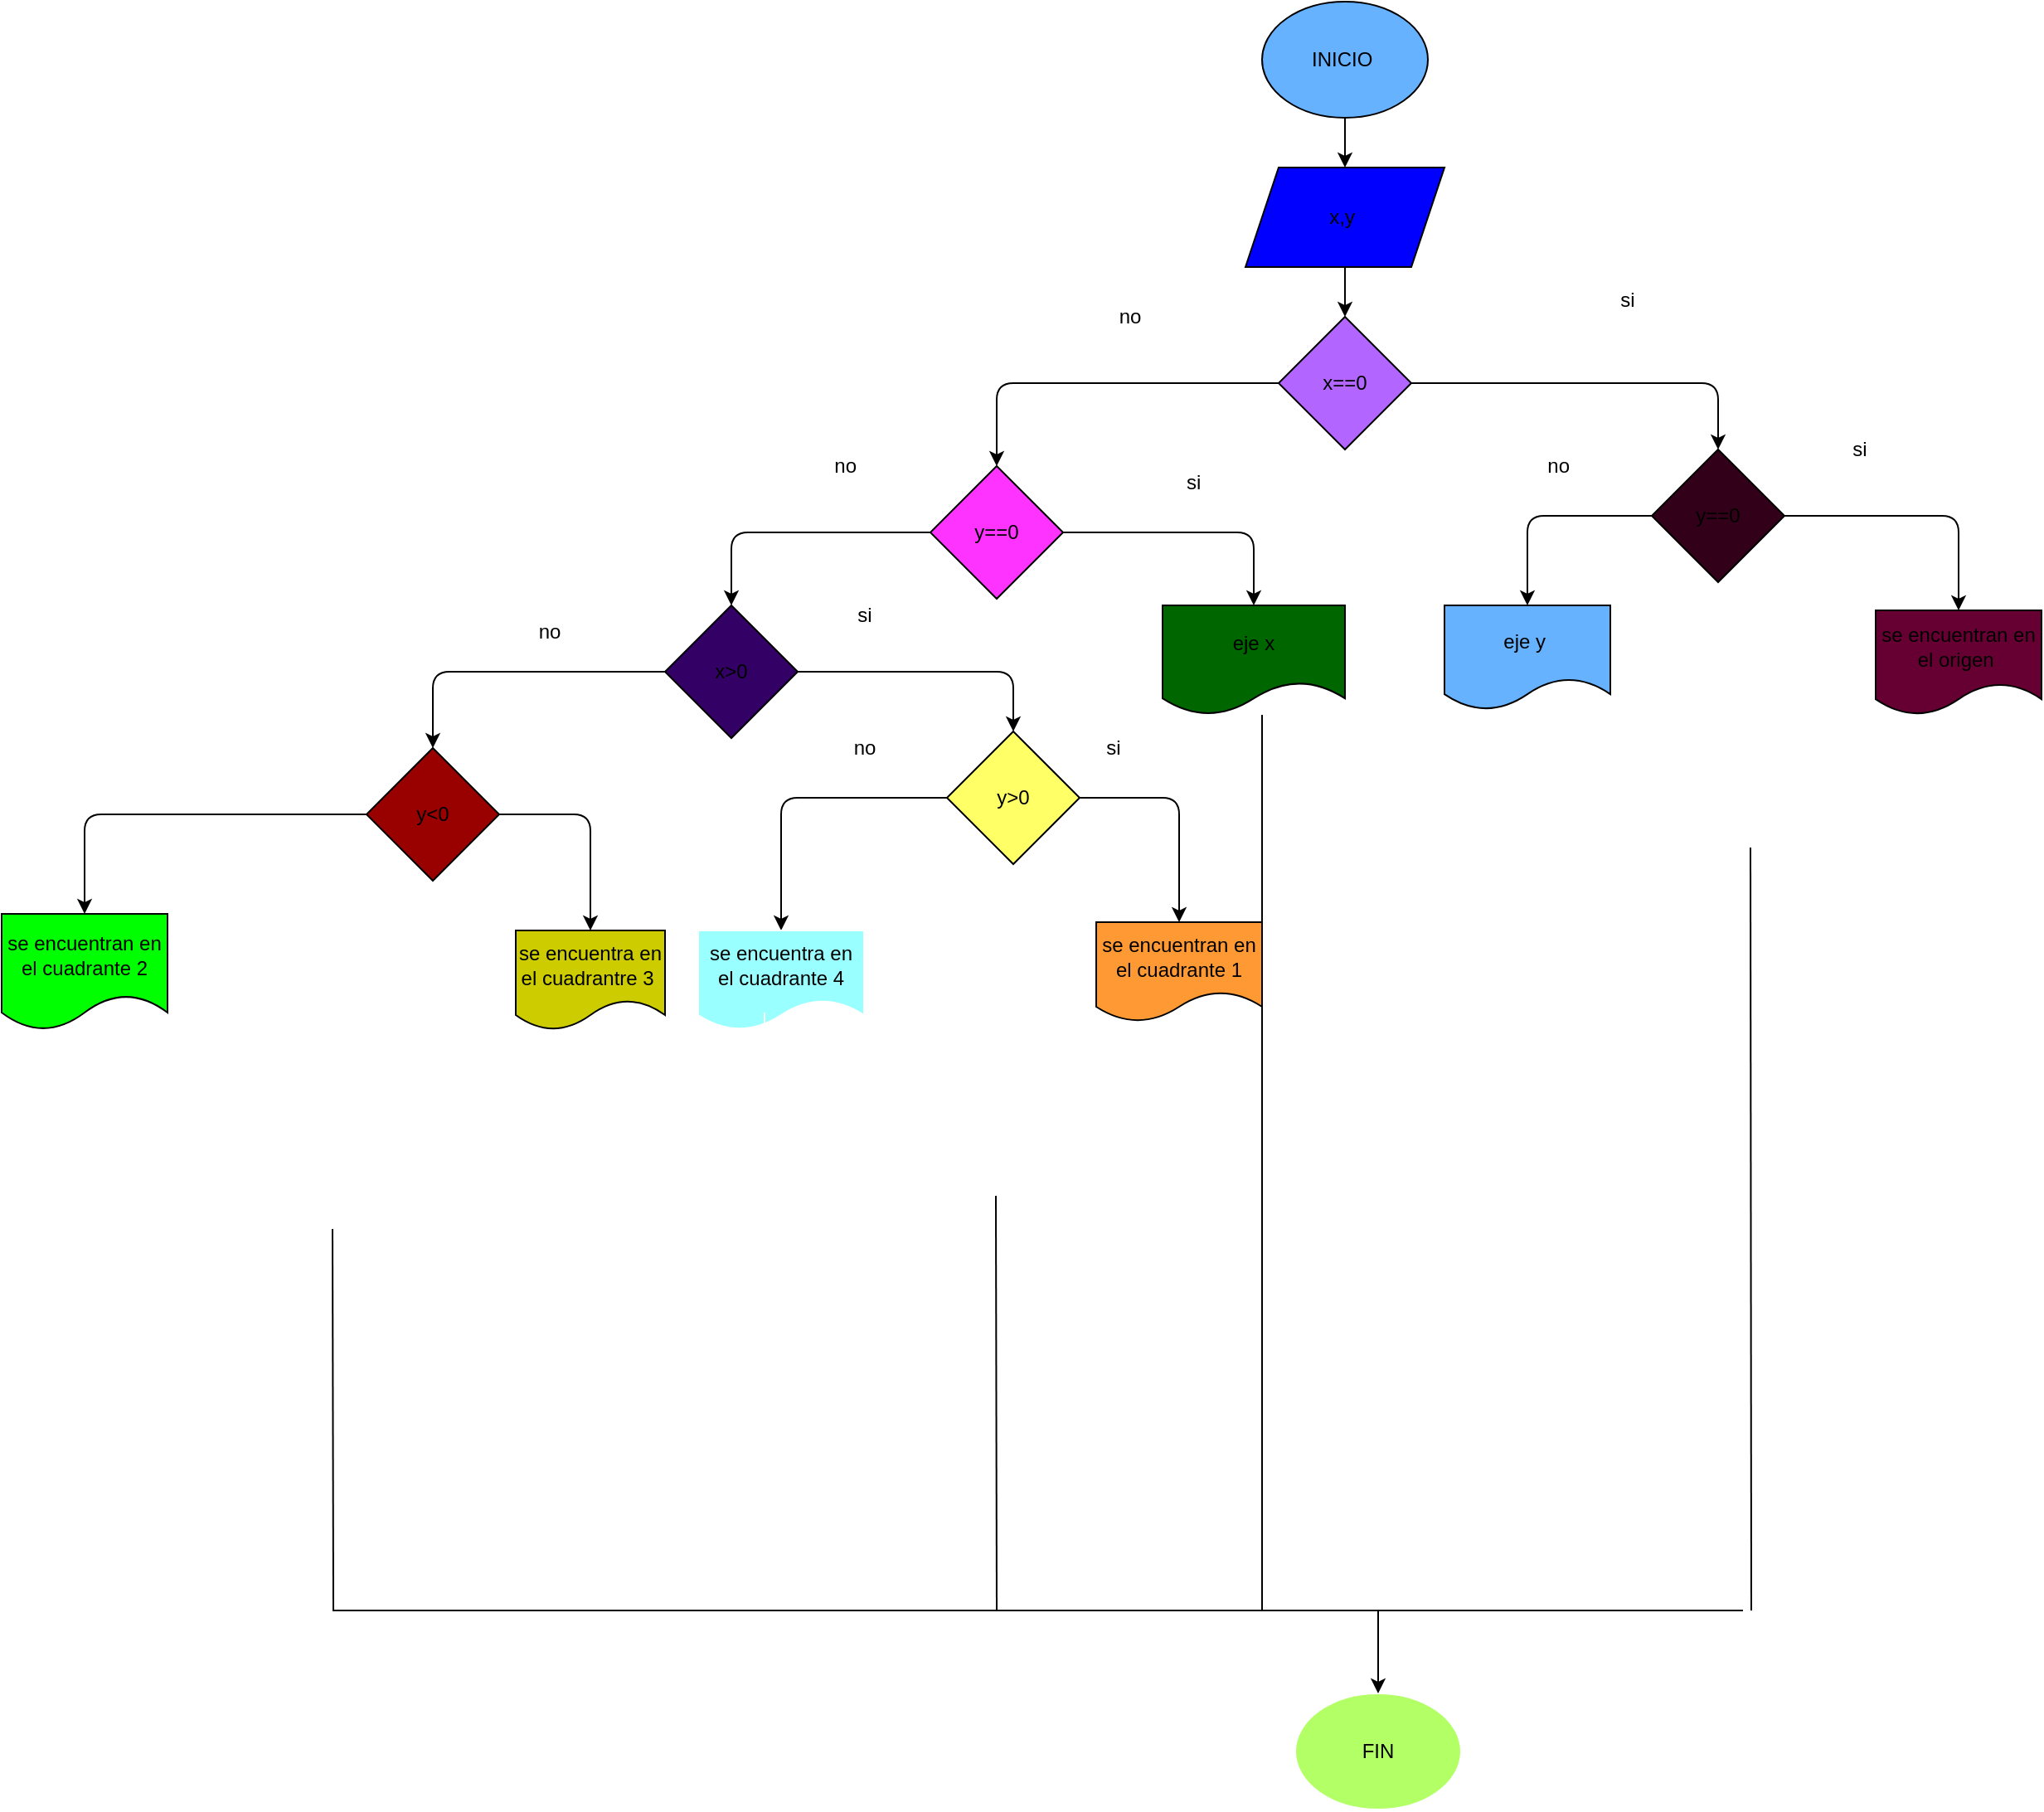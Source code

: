 <mxfile>
    <diagram id="vnKNPYS36fwPDoFAZ_Fl" name="Página-1">
        <mxGraphModel dx="1831" dy="411" grid="1" gridSize="10" guides="1" tooltips="1" connect="1" arrows="1" fold="1" page="1" pageScale="1" pageWidth="1169" pageHeight="827" math="0" shadow="0">
            <root>
                <mxCell id="0"/>
                <mxCell id="1" parent="0"/>
                <mxCell id="4" value="" style="edgeStyle=none;html=1;" edge="1" parent="1" source="2" target="3">
                    <mxGeometry relative="1" as="geometry"/>
                </mxCell>
                <mxCell id="2" value="INICIO&amp;nbsp;" style="ellipse;whiteSpace=wrap;html=1;fillColor=#66B2FF;" vertex="1" parent="1">
                    <mxGeometry x="270" y="10" width="100" height="70" as="geometry"/>
                </mxCell>
                <mxCell id="6" value="" style="edgeStyle=none;html=1;" edge="1" parent="1" source="3" target="5">
                    <mxGeometry relative="1" as="geometry"/>
                </mxCell>
                <mxCell id="3" value="x,y&amp;nbsp;" style="shape=parallelogram;perimeter=parallelogramPerimeter;whiteSpace=wrap;html=1;fixedSize=1;strokeColor=#000000;fillColor=#0000FF;" vertex="1" parent="1">
                    <mxGeometry x="260" y="110" width="120" height="60" as="geometry"/>
                </mxCell>
                <mxCell id="8" value="" style="edgeStyle=none;html=1;" edge="1" parent="1" source="5" target="7">
                    <mxGeometry relative="1" as="geometry">
                        <Array as="points">
                            <mxPoint x="110" y="240"/>
                        </Array>
                    </mxGeometry>
                </mxCell>
                <mxCell id="10" value="" style="edgeStyle=none;html=1;" edge="1" parent="1" source="5" target="9">
                    <mxGeometry relative="1" as="geometry">
                        <Array as="points">
                            <mxPoint x="545" y="240"/>
                        </Array>
                    </mxGeometry>
                </mxCell>
                <mxCell id="5" value="x==0" style="rhombus;whiteSpace=wrap;html=1;fillColor=#B266FF;" vertex="1" parent="1">
                    <mxGeometry x="280" y="200" width="80" height="80" as="geometry"/>
                </mxCell>
                <mxCell id="15" value="" style="edgeStyle=none;html=1;" edge="1" parent="1" source="7" target="14">
                    <mxGeometry relative="1" as="geometry">
                        <Array as="points">
                            <mxPoint x="265" y="330"/>
                        </Array>
                    </mxGeometry>
                </mxCell>
                <mxCell id="17" value="" style="edgeStyle=none;html=1;" edge="1" parent="1" source="7" target="16">
                    <mxGeometry relative="1" as="geometry">
                        <Array as="points">
                            <mxPoint x="-50" y="330"/>
                        </Array>
                    </mxGeometry>
                </mxCell>
                <mxCell id="7" value="y==0" style="rhombus;whiteSpace=wrap;html=1;fillColor=#FF33FF;" vertex="1" parent="1">
                    <mxGeometry x="70" y="290" width="80" height="80" as="geometry"/>
                </mxCell>
                <mxCell id="19" value="" style="edgeStyle=none;html=1;" edge="1" parent="1" source="9" target="18">
                    <mxGeometry relative="1" as="geometry">
                        <Array as="points">
                            <mxPoint x="430" y="320"/>
                        </Array>
                    </mxGeometry>
                </mxCell>
                <mxCell id="21" value="" style="edgeStyle=none;html=1;" edge="1" parent="1" source="9" target="20">
                    <mxGeometry relative="1" as="geometry">
                        <Array as="points">
                            <mxPoint x="690" y="320"/>
                        </Array>
                    </mxGeometry>
                </mxCell>
                <mxCell id="9" value="y==0" style="rhombus;whiteSpace=wrap;html=1;fillColor=#33001A;" vertex="1" parent="1">
                    <mxGeometry x="505" y="280" width="80" height="80" as="geometry"/>
                </mxCell>
                <mxCell id="14" value="eje x" style="shape=document;whiteSpace=wrap;html=1;boundedLbl=1;fillColor=#006600;" vertex="1" parent="1">
                    <mxGeometry x="210" y="374" width="110" height="66" as="geometry"/>
                </mxCell>
                <mxCell id="24" value="" style="edgeStyle=none;html=1;" edge="1" parent="1" source="16" target="23">
                    <mxGeometry relative="1" as="geometry">
                        <Array as="points">
                            <mxPoint x="-230" y="414"/>
                        </Array>
                    </mxGeometry>
                </mxCell>
                <mxCell id="26" value="" style="edgeStyle=none;html=1;" edge="1" parent="1" source="16" target="25">
                    <mxGeometry relative="1" as="geometry">
                        <Array as="points">
                            <mxPoint x="120" y="414"/>
                        </Array>
                    </mxGeometry>
                </mxCell>
                <mxCell id="16" value="x&amp;gt;0" style="rhombus;whiteSpace=wrap;html=1;fillColor=#330066;" vertex="1" parent="1">
                    <mxGeometry x="-90" y="374" width="80" height="80" as="geometry"/>
                </mxCell>
                <mxCell id="18" value="eje y&amp;nbsp;" style="shape=document;whiteSpace=wrap;html=1;boundedLbl=1;fillColor=#66B2FF;" vertex="1" parent="1">
                    <mxGeometry x="380" y="374" width="100" height="63" as="geometry"/>
                </mxCell>
                <mxCell id="20" value="se encuentran en el origen&amp;nbsp;" style="shape=document;whiteSpace=wrap;html=1;boundedLbl=1;fillColor=#660033;" vertex="1" parent="1">
                    <mxGeometry x="640" y="377" width="100" height="63" as="geometry"/>
                </mxCell>
                <mxCell id="22" value="" style="shape=partialRectangle;whiteSpace=wrap;html=1;bottom=1;right=1;left=1;top=0;fillColor=none;routingCenterX=-0.5;strokeColor=#FFFFFF;" vertex="1" parent="1">
                    <mxGeometry x="430" y="430" width="270" height="90" as="geometry"/>
                </mxCell>
                <mxCell id="38" value="" style="edgeStyle=none;html=1;" edge="1" parent="1" source="23" target="37">
                    <mxGeometry relative="1" as="geometry">
                        <Array as="points">
                            <mxPoint x="-440" y="500"/>
                        </Array>
                    </mxGeometry>
                </mxCell>
                <mxCell id="40" value="" style="edgeStyle=none;html=1;" edge="1" parent="1" source="23" target="39">
                    <mxGeometry relative="1" as="geometry">
                        <Array as="points">
                            <mxPoint x="-135" y="500"/>
                        </Array>
                    </mxGeometry>
                </mxCell>
                <mxCell id="23" value="y&amp;lt;0" style="rhombus;whiteSpace=wrap;html=1;fillColor=#990000;" vertex="1" parent="1">
                    <mxGeometry x="-270" y="460" width="80" height="80" as="geometry"/>
                </mxCell>
                <mxCell id="28" value="" style="edgeStyle=none;html=1;" edge="1" parent="1" source="25" target="27">
                    <mxGeometry relative="1" as="geometry">
                        <Array as="points">
                            <mxPoint x="220" y="490"/>
                        </Array>
                    </mxGeometry>
                </mxCell>
                <mxCell id="33" value="" style="edgeStyle=none;html=1;" edge="1" parent="1" source="25">
                    <mxGeometry relative="1" as="geometry">
                        <mxPoint x="-20" y="570" as="targetPoint"/>
                        <Array as="points">
                            <mxPoint x="-20" y="490"/>
                        </Array>
                    </mxGeometry>
                </mxCell>
                <mxCell id="25" value="y&amp;gt;0" style="rhombus;whiteSpace=wrap;html=1;fillColor=#FFFF66;" vertex="1" parent="1">
                    <mxGeometry x="80" y="450" width="80" height="80" as="geometry"/>
                </mxCell>
                <mxCell id="27" value="se encuentran en el cuadrante 1" style="shape=document;whiteSpace=wrap;html=1;boundedLbl=1;fillColor=#FF9933;" vertex="1" parent="1">
                    <mxGeometry x="170" y="565" width="100" height="60" as="geometry"/>
                </mxCell>
                <mxCell id="34" value="se encuentra en el cuadrante 4" style="shape=document;whiteSpace=wrap;html=1;boundedLbl=1;strokeColor=#FFFFFF;fillColor=#99FFFF;" vertex="1" parent="1">
                    <mxGeometry x="-70" y="570" width="100" height="60" as="geometry"/>
                </mxCell>
                <mxCell id="35" value="" style="shape=partialRectangle;whiteSpace=wrap;html=1;bottom=1;right=1;left=1;top=0;fillColor=none;routingCenterX=-0.5;strokeColor=#FFFFFF;" vertex="1" parent="1">
                    <mxGeometry x="-30" y="620" width="270" height="110" as="geometry"/>
                </mxCell>
                <mxCell id="37" value="se encuentran en el cuadrante 2" style="shape=document;whiteSpace=wrap;html=1;boundedLbl=1;fillColor=#00FF00;" vertex="1" parent="1">
                    <mxGeometry x="-490" y="560" width="100" height="70" as="geometry"/>
                </mxCell>
                <mxCell id="39" value="se encuentra en el cuadrantre 3&amp;nbsp;" style="shape=document;whiteSpace=wrap;html=1;boundedLbl=1;fillColor=#CCCC00;" vertex="1" parent="1">
                    <mxGeometry x="-180" y="570" width="90" height="60" as="geometry"/>
                </mxCell>
                <mxCell id="44" value="" style="shape=partialRectangle;whiteSpace=wrap;html=1;bottom=1;right=1;left=1;top=0;fillColor=none;routingCenterX=-0.5;strokeColor=#FFFFFF;" vertex="1" parent="1">
                    <mxGeometry x="-440" y="630" width="300" height="120" as="geometry"/>
                </mxCell>
                <mxCell id="46" value="" style="endArrow=none;html=1;" edge="1" parent="1">
                    <mxGeometry width="50" height="50" relative="1" as="geometry">
                        <mxPoint x="270" y="440" as="sourcePoint"/>
                        <mxPoint x="270" y="980" as="targetPoint"/>
                    </mxGeometry>
                </mxCell>
                <mxCell id="47" value="" style="endArrow=none;html=1;" edge="1" parent="1">
                    <mxGeometry width="50" height="50" relative="1" as="geometry">
                        <mxPoint x="564.5" y="520" as="sourcePoint"/>
                        <mxPoint x="565" y="980" as="targetPoint"/>
                    </mxGeometry>
                </mxCell>
                <mxCell id="49" value="" style="endArrow=none;html=1;" edge="1" parent="1">
                    <mxGeometry width="50" height="50" relative="1" as="geometry">
                        <mxPoint x="109.5" y="730" as="sourcePoint"/>
                        <mxPoint x="110" y="980" as="targetPoint"/>
                    </mxGeometry>
                </mxCell>
                <mxCell id="50" value="" style="endArrow=none;html=1;" edge="1" parent="1">
                    <mxGeometry width="50" height="50" relative="1" as="geometry">
                        <mxPoint x="-290.5" y="750" as="sourcePoint"/>
                        <mxPoint x="-290" y="980" as="targetPoint"/>
                    </mxGeometry>
                </mxCell>
                <mxCell id="51" value="" style="endArrow=none;html=1;" edge="1" parent="1">
                    <mxGeometry width="50" height="50" relative="1" as="geometry">
                        <mxPoint x="-290.5" y="980" as="sourcePoint"/>
                        <mxPoint x="560" y="980" as="targetPoint"/>
                    </mxGeometry>
                </mxCell>
                <mxCell id="52" value="FIN" style="ellipse;whiteSpace=wrap;html=1;strokeColor=#FFFFFF;fillColor=#B3FF66;" vertex="1" parent="1">
                    <mxGeometry x="290" y="1030" width="100" height="70" as="geometry"/>
                </mxCell>
                <mxCell id="54" value="" style="endArrow=classic;html=1;" edge="1" parent="1">
                    <mxGeometry width="50" height="50" relative="1" as="geometry">
                        <mxPoint x="340" y="980" as="sourcePoint"/>
                        <mxPoint x="340" y="1030" as="targetPoint"/>
                    </mxGeometry>
                </mxCell>
                <mxCell id="55" value="&amp;nbsp;no&amp;nbsp;" style="text;html=1;align=center;verticalAlign=middle;resizable=0;points=[];autosize=1;strokeColor=none;fillColor=none;" vertex="1" parent="1">
                    <mxGeometry x="170" y="185" width="40" height="30" as="geometry"/>
                </mxCell>
                <mxCell id="56" value="si" style="text;html=1;align=center;verticalAlign=middle;resizable=0;points=[];autosize=1;strokeColor=none;fillColor=none;" vertex="1" parent="1">
                    <mxGeometry x="475" y="175" width="30" height="30" as="geometry"/>
                </mxCell>
                <mxCell id="58" value="no&amp;nbsp;" style="text;html=1;align=center;verticalAlign=middle;resizable=0;points=[];autosize=1;strokeColor=none;fillColor=none;" vertex="1" parent="1">
                    <mxGeometry y="275" width="40" height="30" as="geometry"/>
                </mxCell>
                <mxCell id="59" value="si&amp;nbsp;" style="text;html=1;align=center;verticalAlign=middle;resizable=0;points=[];autosize=1;strokeColor=none;fillColor=none;" vertex="1" parent="1">
                    <mxGeometry x="210" y="285" width="40" height="30" as="geometry"/>
                </mxCell>
                <mxCell id="61" value="no&amp;nbsp;" style="text;html=1;align=center;verticalAlign=middle;resizable=0;points=[];autosize=1;strokeColor=none;fillColor=none;" vertex="1" parent="1">
                    <mxGeometry x="430" y="275" width="40" height="30" as="geometry"/>
                </mxCell>
                <mxCell id="62" value="si" style="text;html=1;align=center;verticalAlign=middle;resizable=0;points=[];autosize=1;strokeColor=none;fillColor=none;" vertex="1" parent="1">
                    <mxGeometry x="615" y="265" width="30" height="30" as="geometry"/>
                </mxCell>
                <mxCell id="63" value="no" style="text;html=1;align=center;verticalAlign=middle;resizable=0;points=[];autosize=1;strokeColor=none;fillColor=none;" vertex="1" parent="1">
                    <mxGeometry x="-180" y="375" width="40" height="30" as="geometry"/>
                </mxCell>
                <mxCell id="65" value="si" style="text;html=1;align=center;verticalAlign=middle;resizable=0;points=[];autosize=1;strokeColor=none;fillColor=none;" vertex="1" parent="1">
                    <mxGeometry x="15" y="365" width="30" height="30" as="geometry"/>
                </mxCell>
                <mxCell id="66" value="no" style="text;html=1;align=center;verticalAlign=middle;resizable=0;points=[];autosize=1;strokeColor=none;fillColor=none;" vertex="1" parent="1">
                    <mxGeometry x="10" y="445" width="40" height="30" as="geometry"/>
                </mxCell>
                <mxCell id="67" value="si" style="text;html=1;align=center;verticalAlign=middle;resizable=0;points=[];autosize=1;strokeColor=none;fillColor=none;" vertex="1" parent="1">
                    <mxGeometry x="165" y="445" width="30" height="30" as="geometry"/>
                </mxCell>
            </root>
        </mxGraphModel>
    </diagram>
</mxfile>